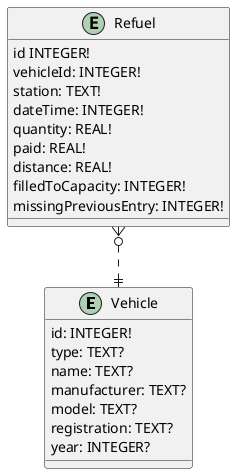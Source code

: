 @startuml 'database_schema

' Zero or One:  |o--
' Exactly One:  ||--
' Zero or Many: }o--
' One or Many:  }|--

entity Vehicle {
  id: INTEGER!
  type: TEXT?
  name: TEXT?
  manufacturer: TEXT?
  model: TEXT?
  registration: TEXT?
  year: INTEGER?
}

entity Refuel {
  id INTEGER!
  vehicleId: INTEGER!
  station: TEXT!
  dateTime: INTEGER!
  quantity: REAL!
  paid: REAL!
  distance: REAL!
  filledToCapacity: INTEGER!
  missingPreviousEntry: INTEGER!
}

Refuel }o..|| Vehicle

@enduml

